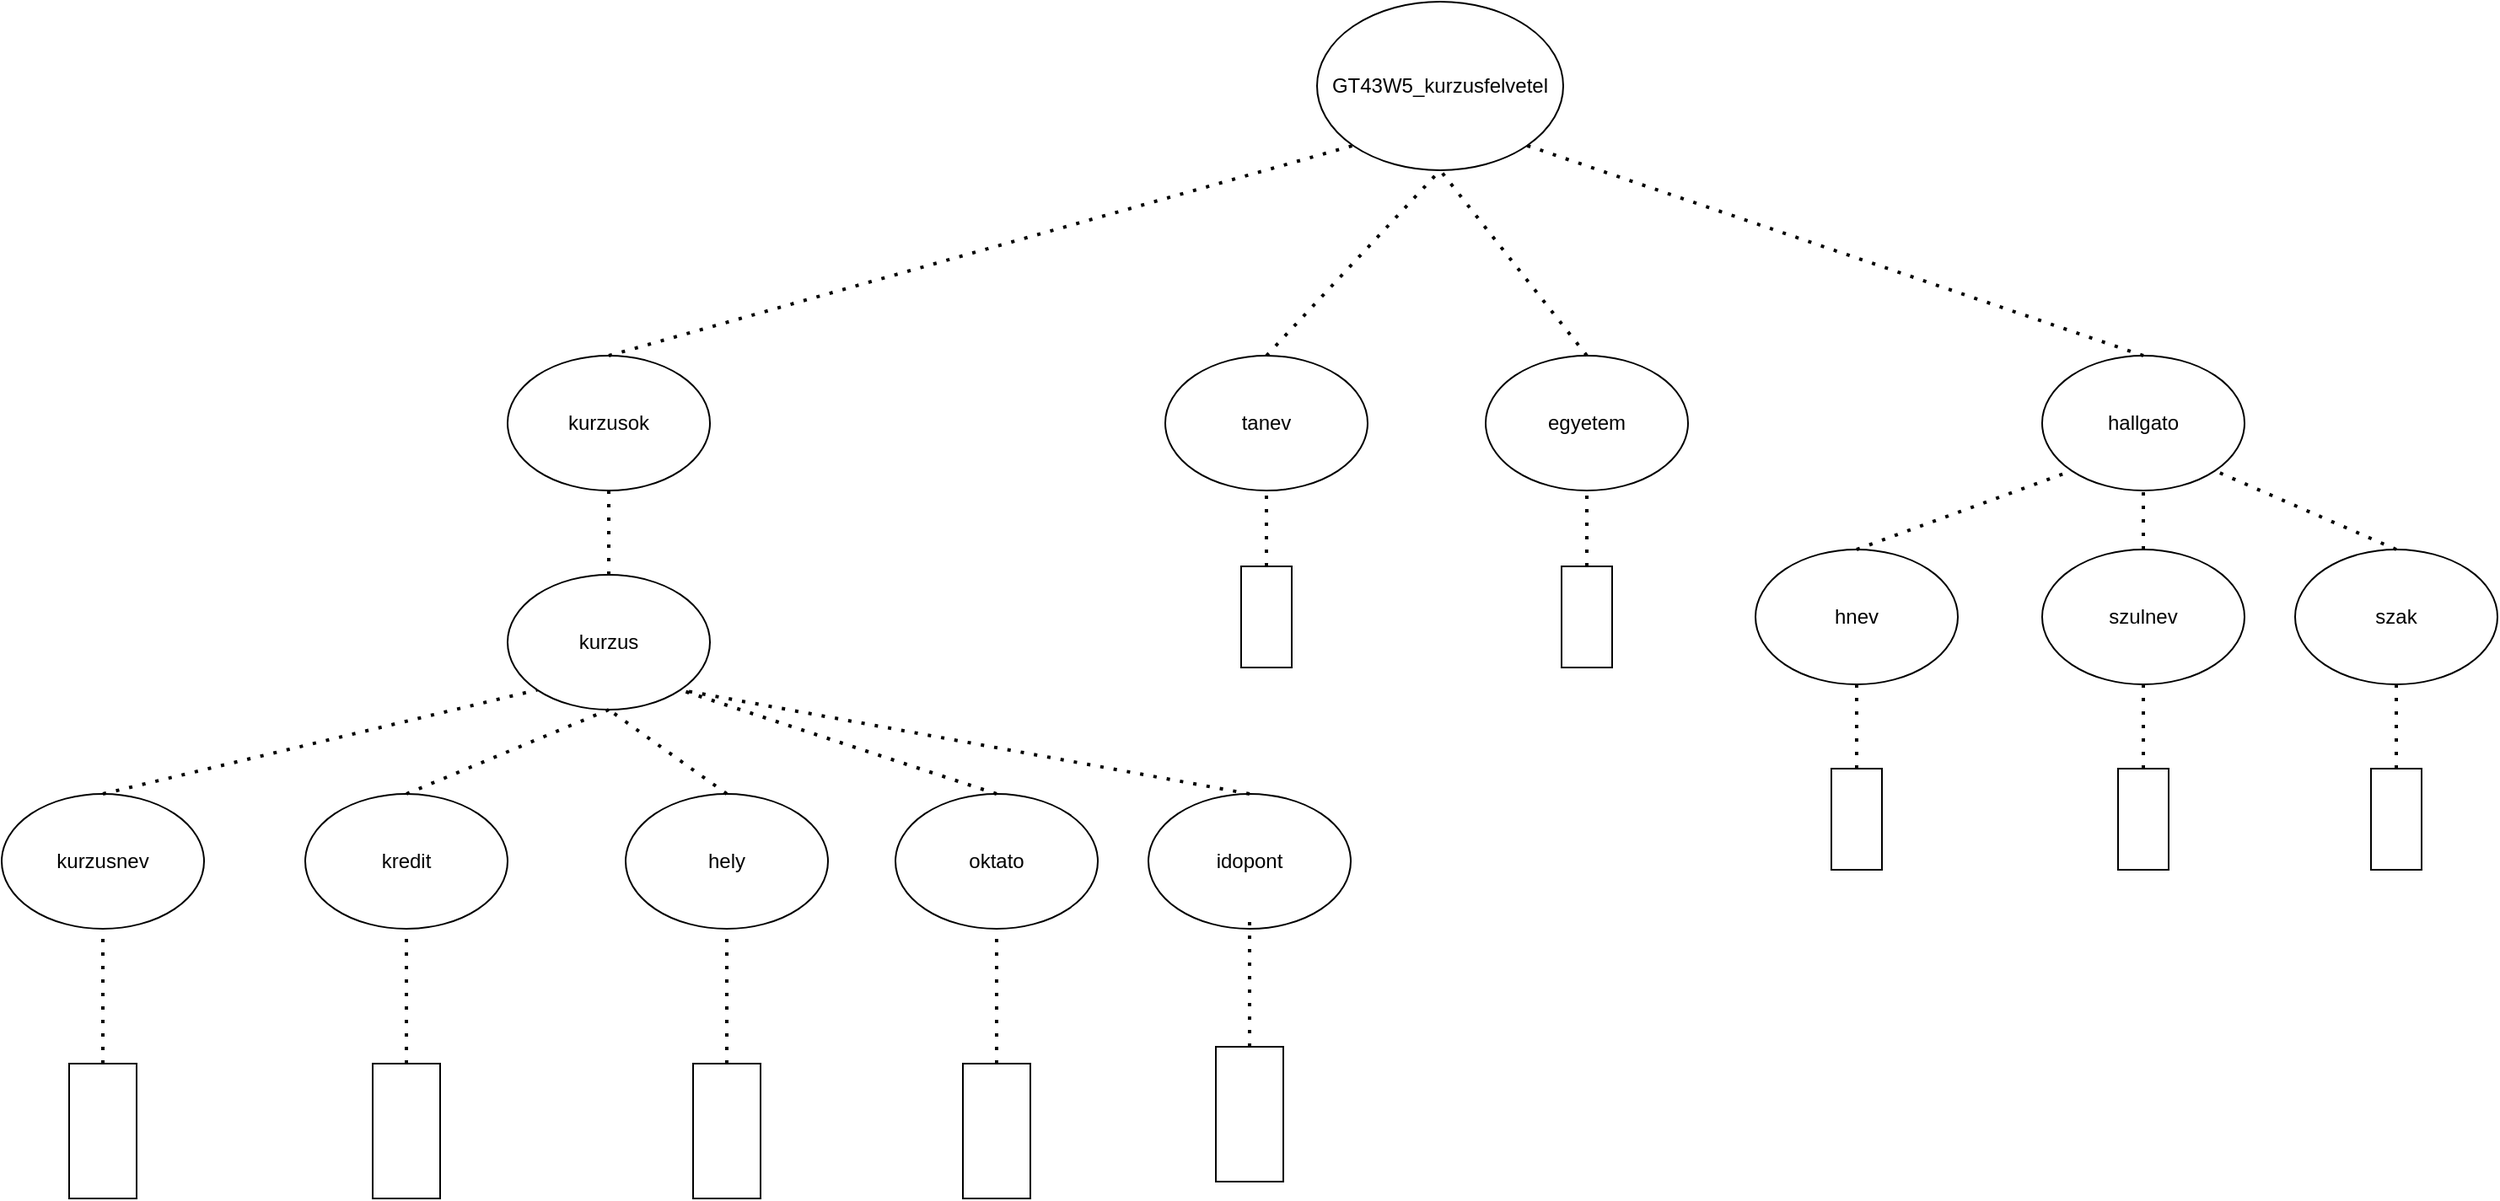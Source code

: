 <mxfile version="28.2.8">
  <diagram name="1 oldal" id="A1qnOjjbNbTQEBBDYTsC">
    <mxGraphModel dx="2571" dy="930" grid="1" gridSize="10" guides="1" tooltips="1" connect="1" arrows="1" fold="1" page="1" pageScale="1" pageWidth="827" pageHeight="1169" math="0" shadow="0">
      <root>
        <mxCell id="0" />
        <mxCell id="1" parent="0" />
        <mxCell id="HQh2J-eBHbeazIDbjj1f-1" value="GT43W5_kurzusfelvetel" style="ellipse;whiteSpace=wrap;html=1;" vertex="1" parent="1">
          <mxGeometry x="470" y="40" width="146" height="100" as="geometry" />
        </mxCell>
        <mxCell id="HQh2J-eBHbeazIDbjj1f-2" value="kurzusok" style="ellipse;whiteSpace=wrap;html=1;" vertex="1" parent="1">
          <mxGeometry x="-10" y="250" width="120" height="80" as="geometry" />
        </mxCell>
        <mxCell id="HQh2J-eBHbeazIDbjj1f-3" value="tanev" style="ellipse;whiteSpace=wrap;html=1;" vertex="1" parent="1">
          <mxGeometry x="380" y="250" width="120" height="80" as="geometry" />
        </mxCell>
        <mxCell id="HQh2J-eBHbeazIDbjj1f-4" value="hallgato" style="ellipse;whiteSpace=wrap;html=1;" vertex="1" parent="1">
          <mxGeometry x="900" y="250" width="120" height="80" as="geometry" />
        </mxCell>
        <mxCell id="HQh2J-eBHbeazIDbjj1f-5" value="egyetem" style="ellipse;whiteSpace=wrap;html=1;" vertex="1" parent="1">
          <mxGeometry x="570" y="250" width="120" height="80" as="geometry" />
        </mxCell>
        <mxCell id="HQh2J-eBHbeazIDbjj1f-6" value="" style="endArrow=none;dashed=1;html=1;dashPattern=1 3;strokeWidth=2;rounded=0;entryX=0.5;entryY=1;entryDx=0;entryDy=0;exitX=0.5;exitY=0;exitDx=0;exitDy=0;" edge="1" parent="1" source="HQh2J-eBHbeazIDbjj1f-3" target="HQh2J-eBHbeazIDbjj1f-1">
          <mxGeometry width="50" height="50" relative="1" as="geometry">
            <mxPoint x="400" y="230" as="sourcePoint" />
            <mxPoint x="450" y="180" as="targetPoint" />
          </mxGeometry>
        </mxCell>
        <mxCell id="HQh2J-eBHbeazIDbjj1f-7" value="" style="endArrow=none;dashed=1;html=1;dashPattern=1 3;strokeWidth=2;rounded=0;entryX=0;entryY=1;entryDx=0;entryDy=0;exitX=0.5;exitY=0;exitDx=0;exitDy=0;" edge="1" parent="1" source="HQh2J-eBHbeazIDbjj1f-2" target="HQh2J-eBHbeazIDbjj1f-1">
          <mxGeometry width="50" height="50" relative="1" as="geometry">
            <mxPoint x="220" y="240" as="sourcePoint" />
            <mxPoint x="323" y="140" as="targetPoint" />
          </mxGeometry>
        </mxCell>
        <mxCell id="HQh2J-eBHbeazIDbjj1f-8" value="" style="endArrow=none;dashed=1;html=1;dashPattern=1 3;strokeWidth=2;rounded=0;entryX=0.5;entryY=1;entryDx=0;entryDy=0;exitX=0.5;exitY=0;exitDx=0;exitDy=0;" edge="1" parent="1" source="HQh2J-eBHbeazIDbjj1f-5" target="HQh2J-eBHbeazIDbjj1f-1">
          <mxGeometry width="50" height="50" relative="1" as="geometry">
            <mxPoint x="560" y="260" as="sourcePoint" />
            <mxPoint x="663" y="160" as="targetPoint" />
          </mxGeometry>
        </mxCell>
        <mxCell id="HQh2J-eBHbeazIDbjj1f-9" value="" style="endArrow=none;dashed=1;html=1;dashPattern=1 3;strokeWidth=2;rounded=0;entryX=1;entryY=1;entryDx=0;entryDy=0;exitX=0.5;exitY=0;exitDx=0;exitDy=0;" edge="1" parent="1" source="HQh2J-eBHbeazIDbjj1f-4" target="HQh2J-eBHbeazIDbjj1f-1">
          <mxGeometry width="50" height="50" relative="1" as="geometry">
            <mxPoint x="760" y="230" as="sourcePoint" />
            <mxPoint x="863" y="130" as="targetPoint" />
          </mxGeometry>
        </mxCell>
        <mxCell id="HQh2J-eBHbeazIDbjj1f-10" value="" style="rounded=0;whiteSpace=wrap;html=1;rotation=90;" vertex="1" parent="1">
          <mxGeometry x="600" y="390" width="60" height="30" as="geometry" />
        </mxCell>
        <mxCell id="HQh2J-eBHbeazIDbjj1f-11" value="" style="rounded=0;whiteSpace=wrap;html=1;rotation=90;" vertex="1" parent="1">
          <mxGeometry x="410" y="390" width="60" height="30" as="geometry" />
        </mxCell>
        <mxCell id="HQh2J-eBHbeazIDbjj1f-12" value="" style="endArrow=none;dashed=1;html=1;dashPattern=1 3;strokeWidth=2;rounded=0;entryX=0.5;entryY=1;entryDx=0;entryDy=0;exitX=0;exitY=0.5;exitDx=0;exitDy=0;" edge="1" parent="1" source="HQh2J-eBHbeazIDbjj1f-11" target="HQh2J-eBHbeazIDbjj1f-3">
          <mxGeometry width="50" height="50" relative="1" as="geometry">
            <mxPoint x="440" y="370" as="sourcePoint" />
            <mxPoint x="330" y="390" as="targetPoint" />
          </mxGeometry>
        </mxCell>
        <mxCell id="HQh2J-eBHbeazIDbjj1f-13" value="" style="endArrow=none;dashed=1;html=1;dashPattern=1 3;strokeWidth=2;rounded=0;entryX=0.5;entryY=1;entryDx=0;entryDy=0;exitX=0;exitY=0.5;exitDx=0;exitDy=0;" edge="1" parent="1" source="HQh2J-eBHbeazIDbjj1f-10" target="HQh2J-eBHbeazIDbjj1f-5">
          <mxGeometry width="50" height="50" relative="1" as="geometry">
            <mxPoint x="550" y="460" as="sourcePoint" />
            <mxPoint x="600" y="410" as="targetPoint" />
          </mxGeometry>
        </mxCell>
        <mxCell id="HQh2J-eBHbeazIDbjj1f-14" value="hnev" style="ellipse;whiteSpace=wrap;html=1;" vertex="1" parent="1">
          <mxGeometry x="730" y="365" width="120" height="80" as="geometry" />
        </mxCell>
        <mxCell id="HQh2J-eBHbeazIDbjj1f-15" value="" style="rounded=0;whiteSpace=wrap;html=1;rotation=90;" vertex="1" parent="1">
          <mxGeometry x="760" y="510" width="60" height="30" as="geometry" />
        </mxCell>
        <mxCell id="HQh2J-eBHbeazIDbjj1f-16" value="" style="endArrow=none;dashed=1;html=1;dashPattern=1 3;strokeWidth=2;rounded=0;entryX=0.5;entryY=1;entryDx=0;entryDy=0;exitX=0;exitY=0.5;exitDx=0;exitDy=0;" edge="1" parent="1" source="HQh2J-eBHbeazIDbjj1f-15" target="HQh2J-eBHbeazIDbjj1f-14">
          <mxGeometry width="50" height="50" relative="1" as="geometry">
            <mxPoint x="670" y="510" as="sourcePoint" />
            <mxPoint x="720" y="460" as="targetPoint" />
          </mxGeometry>
        </mxCell>
        <mxCell id="HQh2J-eBHbeazIDbjj1f-17" value="szulnev" style="ellipse;whiteSpace=wrap;html=1;" vertex="1" parent="1">
          <mxGeometry x="900" y="365" width="120" height="80" as="geometry" />
        </mxCell>
        <mxCell id="HQh2J-eBHbeazIDbjj1f-18" value="" style="rounded=0;whiteSpace=wrap;html=1;rotation=90;" vertex="1" parent="1">
          <mxGeometry x="930" y="510" width="60" height="30" as="geometry" />
        </mxCell>
        <mxCell id="HQh2J-eBHbeazIDbjj1f-19" value="" style="endArrow=none;dashed=1;html=1;dashPattern=1 3;strokeWidth=2;rounded=0;entryX=0.5;entryY=1;entryDx=0;entryDy=0;exitX=0;exitY=0.5;exitDx=0;exitDy=0;" edge="1" source="HQh2J-eBHbeazIDbjj1f-18" target="HQh2J-eBHbeazIDbjj1f-17" parent="1">
          <mxGeometry width="50" height="50" relative="1" as="geometry">
            <mxPoint x="843" y="510" as="sourcePoint" />
            <mxPoint x="893" y="460" as="targetPoint" />
          </mxGeometry>
        </mxCell>
        <mxCell id="HQh2J-eBHbeazIDbjj1f-20" value="szak" style="ellipse;whiteSpace=wrap;html=1;" vertex="1" parent="1">
          <mxGeometry x="1050" y="365" width="120" height="80" as="geometry" />
        </mxCell>
        <mxCell id="HQh2J-eBHbeazIDbjj1f-21" value="" style="rounded=0;whiteSpace=wrap;html=1;rotation=90;" vertex="1" parent="1">
          <mxGeometry x="1080" y="510" width="60" height="30" as="geometry" />
        </mxCell>
        <mxCell id="HQh2J-eBHbeazIDbjj1f-22" value="" style="endArrow=none;dashed=1;html=1;dashPattern=1 3;strokeWidth=2;rounded=0;entryX=0.5;entryY=1;entryDx=0;entryDy=0;exitX=0;exitY=0.5;exitDx=0;exitDy=0;" edge="1" source="HQh2J-eBHbeazIDbjj1f-21" target="HQh2J-eBHbeazIDbjj1f-20" parent="1">
          <mxGeometry width="50" height="50" relative="1" as="geometry">
            <mxPoint x="990" y="510" as="sourcePoint" />
            <mxPoint x="1040" y="460" as="targetPoint" />
          </mxGeometry>
        </mxCell>
        <mxCell id="HQh2J-eBHbeazIDbjj1f-23" value="" style="endArrow=none;dashed=1;html=1;dashPattern=1 3;strokeWidth=2;rounded=0;entryX=0;entryY=1;entryDx=0;entryDy=0;exitX=0.5;exitY=0;exitDx=0;exitDy=0;" edge="1" parent="1" source="HQh2J-eBHbeazIDbjj1f-14" target="HQh2J-eBHbeazIDbjj1f-4">
          <mxGeometry width="50" height="50" relative="1" as="geometry">
            <mxPoint x="840" y="370" as="sourcePoint" />
            <mxPoint x="890" y="320" as="targetPoint" />
          </mxGeometry>
        </mxCell>
        <mxCell id="HQh2J-eBHbeazIDbjj1f-24" value="" style="endArrow=none;dashed=1;html=1;dashPattern=1 3;strokeWidth=2;rounded=0;entryX=0.5;entryY=1;entryDx=0;entryDy=0;exitX=0.5;exitY=0;exitDx=0;exitDy=0;" edge="1" parent="1" source="HQh2J-eBHbeazIDbjj1f-17" target="HQh2J-eBHbeazIDbjj1f-4">
          <mxGeometry width="50" height="50" relative="1" as="geometry">
            <mxPoint x="1000" y="360" as="sourcePoint" />
            <mxPoint x="1050" y="310" as="targetPoint" />
          </mxGeometry>
        </mxCell>
        <mxCell id="HQh2J-eBHbeazIDbjj1f-25" value="" style="endArrow=none;dashed=1;html=1;dashPattern=1 3;strokeWidth=2;rounded=0;entryX=1;entryY=1;entryDx=0;entryDy=0;exitX=0.5;exitY=0;exitDx=0;exitDy=0;" edge="1" parent="1" source="HQh2J-eBHbeazIDbjj1f-20" target="HQh2J-eBHbeazIDbjj1f-4">
          <mxGeometry width="50" height="50" relative="1" as="geometry">
            <mxPoint x="1080" y="340" as="sourcePoint" />
            <mxPoint x="1130" y="290" as="targetPoint" />
          </mxGeometry>
        </mxCell>
        <mxCell id="HQh2J-eBHbeazIDbjj1f-26" value="kurzus" style="ellipse;whiteSpace=wrap;html=1;" vertex="1" parent="1">
          <mxGeometry x="-10" y="380" width="120" height="80" as="geometry" />
        </mxCell>
        <mxCell id="HQh2J-eBHbeazIDbjj1f-27" value="" style="endArrow=none;dashed=1;html=1;dashPattern=1 3;strokeWidth=2;rounded=0;entryX=0.5;entryY=1;entryDx=0;entryDy=0;exitX=0.5;exitY=0;exitDx=0;exitDy=0;" edge="1" parent="1" source="HQh2J-eBHbeazIDbjj1f-26" target="HQh2J-eBHbeazIDbjj1f-2">
          <mxGeometry width="50" height="50" relative="1" as="geometry">
            <mxPoint x="-90" y="400" as="sourcePoint" />
            <mxPoint x="-40" y="350" as="targetPoint" />
          </mxGeometry>
        </mxCell>
        <mxCell id="HQh2J-eBHbeazIDbjj1f-28" value="kurzusnev" style="ellipse;whiteSpace=wrap;html=1;" vertex="1" parent="1">
          <mxGeometry x="-310" y="510" width="120" height="80" as="geometry" />
        </mxCell>
        <mxCell id="HQh2J-eBHbeazIDbjj1f-29" value="kredit" style="ellipse;whiteSpace=wrap;html=1;" vertex="1" parent="1">
          <mxGeometry x="-130" y="510" width="120" height="80" as="geometry" />
        </mxCell>
        <mxCell id="HQh2J-eBHbeazIDbjj1f-30" value="hely" style="ellipse;whiteSpace=wrap;html=1;" vertex="1" parent="1">
          <mxGeometry x="60" y="510" width="120" height="80" as="geometry" />
        </mxCell>
        <mxCell id="HQh2J-eBHbeazIDbjj1f-31" value="idopont" style="ellipse;whiteSpace=wrap;html=1;" vertex="1" parent="1">
          <mxGeometry x="370" y="510" width="120" height="80" as="geometry" />
        </mxCell>
        <mxCell id="HQh2J-eBHbeazIDbjj1f-32" value="" style="endArrow=none;dashed=1;html=1;dashPattern=1 3;strokeWidth=2;rounded=0;entryX=0;entryY=1;entryDx=0;entryDy=0;exitX=0.5;exitY=0;exitDx=0;exitDy=0;" edge="1" parent="1" source="HQh2J-eBHbeazIDbjj1f-28" target="HQh2J-eBHbeazIDbjj1f-26">
          <mxGeometry width="50" height="50" relative="1" as="geometry">
            <mxPoint x="-200" y="500" as="sourcePoint" />
            <mxPoint x="-150" y="450" as="targetPoint" />
          </mxGeometry>
        </mxCell>
        <mxCell id="HQh2J-eBHbeazIDbjj1f-33" value="" style="endArrow=none;dashed=1;html=1;dashPattern=1 3;strokeWidth=2;rounded=0;entryX=0.5;entryY=1;entryDx=0;entryDy=0;exitX=0.5;exitY=0;exitDx=0;exitDy=0;" edge="1" parent="1" source="HQh2J-eBHbeazIDbjj1f-29" target="HQh2J-eBHbeazIDbjj1f-26">
          <mxGeometry width="50" height="50" relative="1" as="geometry">
            <mxPoint y="630" as="sourcePoint" />
            <mxPoint x="50" y="580" as="targetPoint" />
          </mxGeometry>
        </mxCell>
        <mxCell id="HQh2J-eBHbeazIDbjj1f-34" value="" style="endArrow=none;dashed=1;html=1;dashPattern=1 3;strokeWidth=2;rounded=0;entryX=0.5;entryY=1;entryDx=0;entryDy=0;exitX=0.5;exitY=0;exitDx=0;exitDy=0;" edge="1" parent="1" source="HQh2J-eBHbeazIDbjj1f-30" target="HQh2J-eBHbeazIDbjj1f-26">
          <mxGeometry width="50" height="50" relative="1" as="geometry">
            <mxPoint x="200" y="500" as="sourcePoint" />
            <mxPoint x="250" y="450" as="targetPoint" />
          </mxGeometry>
        </mxCell>
        <mxCell id="HQh2J-eBHbeazIDbjj1f-35" value="" style="endArrow=none;dashed=1;html=1;dashPattern=1 3;strokeWidth=2;rounded=0;entryX=1;entryY=1;entryDx=0;entryDy=0;exitX=0.5;exitY=0;exitDx=0;exitDy=0;" edge="1" parent="1" source="HQh2J-eBHbeazIDbjj1f-31" target="HQh2J-eBHbeazIDbjj1f-26">
          <mxGeometry width="50" height="50" relative="1" as="geometry">
            <mxPoint x="260" y="430" as="sourcePoint" />
            <mxPoint x="210" y="400" as="targetPoint" />
          </mxGeometry>
        </mxCell>
        <mxCell id="HQh2J-eBHbeazIDbjj1f-36" value="oktato" style="ellipse;whiteSpace=wrap;html=1;" vertex="1" parent="1">
          <mxGeometry x="220" y="510" width="120" height="80" as="geometry" />
        </mxCell>
        <mxCell id="HQh2J-eBHbeazIDbjj1f-37" value="" style="endArrow=none;dashed=1;html=1;dashPattern=1 3;strokeWidth=2;rounded=0;entryX=1;entryY=1;entryDx=0;entryDy=0;exitX=0.5;exitY=0;exitDx=0;exitDy=0;" edge="1" parent="1" source="HQh2J-eBHbeazIDbjj1f-36" target="HQh2J-eBHbeazIDbjj1f-26">
          <mxGeometry width="50" height="50" relative="1" as="geometry">
            <mxPoint x="150" y="680" as="sourcePoint" />
            <mxPoint x="200" y="630" as="targetPoint" />
          </mxGeometry>
        </mxCell>
        <mxCell id="HQh2J-eBHbeazIDbjj1f-38" value="" style="endArrow=none;dashed=1;html=1;dashPattern=1 3;strokeWidth=2;rounded=0;entryX=0.5;entryY=1;entryDx=0;entryDy=0;exitX=0;exitY=0.5;exitDx=0;exitDy=0;" edge="1" parent="1" source="HQh2J-eBHbeazIDbjj1f-39" target="HQh2J-eBHbeazIDbjj1f-28">
          <mxGeometry width="50" height="50" relative="1" as="geometry">
            <mxPoint x="-250" y="660" as="sourcePoint" />
            <mxPoint x="-180" y="670" as="targetPoint" />
          </mxGeometry>
        </mxCell>
        <mxCell id="HQh2J-eBHbeazIDbjj1f-39" value="" style="rounded=0;whiteSpace=wrap;html=1;rotation=90;" vertex="1" parent="1">
          <mxGeometry x="-290" y="690" width="80" height="40" as="geometry" />
        </mxCell>
        <mxCell id="HQh2J-eBHbeazIDbjj1f-40" value="" style="endArrow=none;dashed=1;html=1;dashPattern=1 3;strokeWidth=2;rounded=0;entryX=0.5;entryY=1;entryDx=0;entryDy=0;exitX=0;exitY=0.5;exitDx=0;exitDy=0;" edge="1" source="HQh2J-eBHbeazIDbjj1f-41" parent="1">
          <mxGeometry width="50" height="50" relative="1" as="geometry">
            <mxPoint x="-70" y="660" as="sourcePoint" />
            <mxPoint x="-70" y="590" as="targetPoint" />
          </mxGeometry>
        </mxCell>
        <mxCell id="HQh2J-eBHbeazIDbjj1f-41" value="" style="rounded=0;whiteSpace=wrap;html=1;rotation=90;" vertex="1" parent="1">
          <mxGeometry x="-110" y="690" width="80" height="40" as="geometry" />
        </mxCell>
        <mxCell id="HQh2J-eBHbeazIDbjj1f-42" value="" style="endArrow=none;dashed=1;html=1;dashPattern=1 3;strokeWidth=2;rounded=0;entryX=0.5;entryY=1;entryDx=0;entryDy=0;exitX=0;exitY=0.5;exitDx=0;exitDy=0;" edge="1" source="HQh2J-eBHbeazIDbjj1f-43" parent="1">
          <mxGeometry width="50" height="50" relative="1" as="geometry">
            <mxPoint x="120" y="660" as="sourcePoint" />
            <mxPoint x="120" y="590" as="targetPoint" />
          </mxGeometry>
        </mxCell>
        <mxCell id="HQh2J-eBHbeazIDbjj1f-43" value="" style="rounded=0;whiteSpace=wrap;html=1;rotation=90;" vertex="1" parent="1">
          <mxGeometry x="80" y="690" width="80" height="40" as="geometry" />
        </mxCell>
        <mxCell id="HQh2J-eBHbeazIDbjj1f-44" value="" style="endArrow=none;dashed=1;html=1;dashPattern=1 3;strokeWidth=2;rounded=0;entryX=0.5;entryY=1;entryDx=0;entryDy=0;exitX=0;exitY=0.5;exitDx=0;exitDy=0;" edge="1" source="HQh2J-eBHbeazIDbjj1f-45" parent="1">
          <mxGeometry width="50" height="50" relative="1" as="geometry">
            <mxPoint x="280" y="660" as="sourcePoint" />
            <mxPoint x="280" y="590" as="targetPoint" />
          </mxGeometry>
        </mxCell>
        <mxCell id="HQh2J-eBHbeazIDbjj1f-45" value="" style="rounded=0;whiteSpace=wrap;html=1;rotation=90;" vertex="1" parent="1">
          <mxGeometry x="240" y="690" width="80" height="40" as="geometry" />
        </mxCell>
        <mxCell id="HQh2J-eBHbeazIDbjj1f-46" value="" style="endArrow=none;dashed=1;html=1;dashPattern=1 3;strokeWidth=2;rounded=0;entryX=0.5;entryY=1;entryDx=0;entryDy=0;exitX=0;exitY=0.5;exitDx=0;exitDy=0;" edge="1" source="HQh2J-eBHbeazIDbjj1f-47" parent="1">
          <mxGeometry width="50" height="50" relative="1" as="geometry">
            <mxPoint x="430" y="650" as="sourcePoint" />
            <mxPoint x="430" y="580" as="targetPoint" />
          </mxGeometry>
        </mxCell>
        <mxCell id="HQh2J-eBHbeazIDbjj1f-47" value="" style="rounded=0;whiteSpace=wrap;html=1;rotation=90;" vertex="1" parent="1">
          <mxGeometry x="390" y="680" width="80" height="40" as="geometry" />
        </mxCell>
      </root>
    </mxGraphModel>
  </diagram>
</mxfile>
